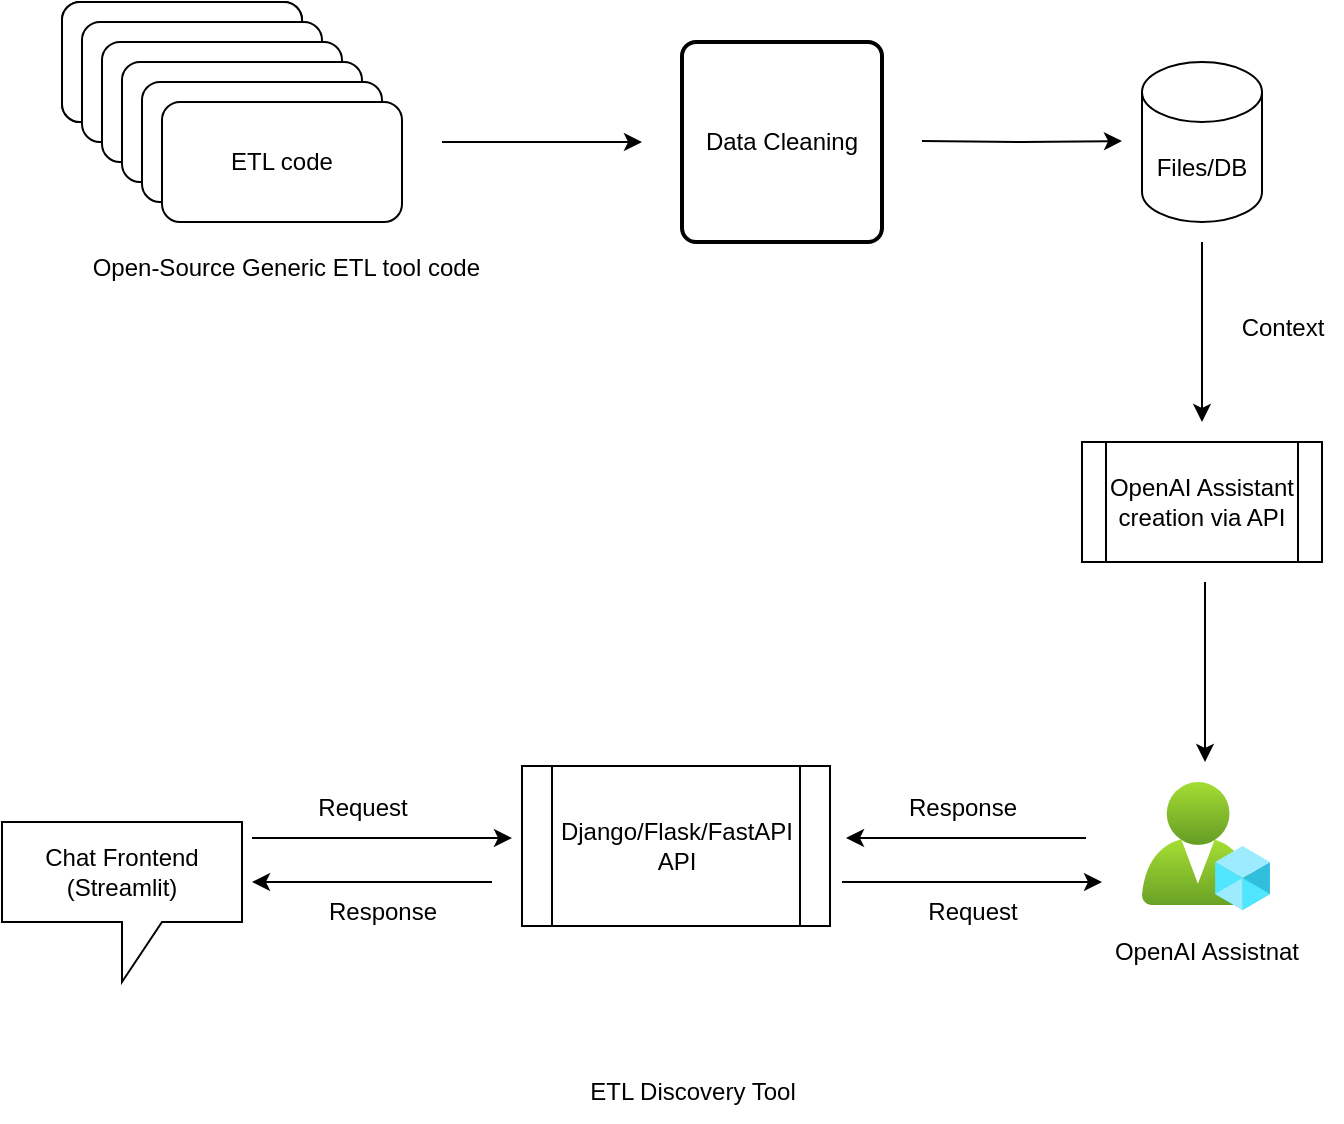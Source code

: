 <mxfile version="22.1.21" type="google">
  <diagram name="Page-1" id="nfh_A_cs3zn8_2c_K--_">
    <mxGraphModel grid="1" page="1" gridSize="10" guides="1" tooltips="1" connect="1" arrows="1" fold="1" pageScale="1" pageWidth="827" pageHeight="1169" background="none" math="0" shadow="0">
      <root>
        <mxCell id="0" />
        <mxCell id="1" parent="0" />
        <mxCell id="jm6SUSPnPgqMkgTBiLBL-2" value="" style="rounded=1;whiteSpace=wrap;html=1;" vertex="1" parent="1">
          <mxGeometry x="50" y="40" width="120" height="60" as="geometry" />
        </mxCell>
        <mxCell id="jm6SUSPnPgqMkgTBiLBL-4" value="" style="rounded=1;whiteSpace=wrap;html=1;" vertex="1" parent="1">
          <mxGeometry x="50" y="40" width="120" height="60" as="geometry" />
        </mxCell>
        <mxCell id="jm6SUSPnPgqMkgTBiLBL-5" value="" style="rounded=1;whiteSpace=wrap;html=1;" vertex="1" parent="1">
          <mxGeometry x="60" y="50" width="120" height="60" as="geometry" />
        </mxCell>
        <mxCell id="jm6SUSPnPgqMkgTBiLBL-6" value="" style="rounded=1;whiteSpace=wrap;html=1;" vertex="1" parent="1">
          <mxGeometry x="70" y="60" width="120" height="60" as="geometry" />
        </mxCell>
        <mxCell id="jm6SUSPnPgqMkgTBiLBL-7" value="" style="rounded=1;whiteSpace=wrap;html=1;" vertex="1" parent="1">
          <mxGeometry x="80" y="70" width="120" height="60" as="geometry" />
        </mxCell>
        <mxCell id="jm6SUSPnPgqMkgTBiLBL-8" value="" style="rounded=1;whiteSpace=wrap;html=1;" vertex="1" parent="1">
          <mxGeometry x="90" y="80" width="120" height="60" as="geometry" />
        </mxCell>
        <mxCell id="jm6SUSPnPgqMkgTBiLBL-9" value="ETL code" style="rounded=1;whiteSpace=wrap;html=1;" vertex="1" parent="1">
          <mxGeometry x="100" y="90" width="120" height="60" as="geometry" />
        </mxCell>
        <mxCell id="jm6SUSPnPgqMkgTBiLBL-10" value="&amp;nbsp;Open-Source Generic ETL tool code" style="text;html=1;align=center;verticalAlign=middle;resizable=0;points=[];autosize=1;strokeColor=none;fillColor=none;" vertex="1" parent="1">
          <mxGeometry x="50" y="158" width="220" height="30" as="geometry" />
        </mxCell>
        <mxCell id="jm6SUSPnPgqMkgTBiLBL-11" value="" style="endArrow=classic;html=1;rounded=0;" edge="1" parent="1">
          <mxGeometry width="50" height="50" relative="1" as="geometry">
            <mxPoint x="240" y="110" as="sourcePoint" />
            <mxPoint x="340" y="110" as="targetPoint" />
          </mxGeometry>
        </mxCell>
        <mxCell id="jm6SUSPnPgqMkgTBiLBL-12" value="Files/DB" style="shape=cylinder3;whiteSpace=wrap;html=1;boundedLbl=1;backgroundOutline=1;size=15;" vertex="1" parent="1">
          <mxGeometry x="590" y="70" width="60" height="80" as="geometry" />
        </mxCell>
        <mxCell id="jm6SUSPnPgqMkgTBiLBL-14" value="Data Cleaning" style="rounded=1;whiteSpace=wrap;html=1;absoluteArcSize=1;arcSize=14;strokeWidth=2;" vertex="1" parent="1">
          <mxGeometry x="360" y="60" width="100" height="100" as="geometry" />
        </mxCell>
        <mxCell id="jm6SUSPnPgqMkgTBiLBL-15" value="" style="endArrow=classic;html=1;rounded=0;" edge="1" parent="1">
          <mxGeometry width="50" height="50" relative="1" as="geometry">
            <mxPoint x="480" y="109.5" as="sourcePoint" />
            <mxPoint x="580" y="109.5" as="targetPoint" />
            <Array as="points">
              <mxPoint x="530" y="110" />
            </Array>
          </mxGeometry>
        </mxCell>
        <mxCell id="jm6SUSPnPgqMkgTBiLBL-16" value="" style="endArrow=classic;html=1;rounded=0;" edge="1" parent="1">
          <mxGeometry width="50" height="50" relative="1" as="geometry">
            <mxPoint x="620" y="160" as="sourcePoint" />
            <mxPoint x="620" y="250" as="targetPoint" />
            <Array as="points" />
          </mxGeometry>
        </mxCell>
        <mxCell id="jm6SUSPnPgqMkgTBiLBL-17" value="OpenAI Assistant creation via API" style="shape=process;whiteSpace=wrap;html=1;backgroundOutline=1;" vertex="1" parent="1">
          <mxGeometry x="560" y="260" width="120" height="60" as="geometry" />
        </mxCell>
        <mxCell id="jm6SUSPnPgqMkgTBiLBL-18" value="Context" style="text;html=1;align=center;verticalAlign=middle;resizable=0;points=[];autosize=1;strokeColor=none;fillColor=none;" vertex="1" parent="1">
          <mxGeometry x="630" y="188" width="60" height="30" as="geometry" />
        </mxCell>
        <mxCell id="jm6SUSPnPgqMkgTBiLBL-19" value="" style="image;aspect=fixed;html=1;points=[];align=center;fontSize=12;image=img/lib/azure2/intune/Azure_AD_Roles_and_Administrators.svg;" vertex="1" parent="1">
          <mxGeometry x="590" y="430" width="64" height="64" as="geometry" />
        </mxCell>
        <mxCell id="jm6SUSPnPgqMkgTBiLBL-20" value="" style="endArrow=classic;html=1;rounded=0;" edge="1" parent="1">
          <mxGeometry width="50" height="50" relative="1" as="geometry">
            <mxPoint x="621.5" y="330" as="sourcePoint" />
            <mxPoint x="621.5" y="420" as="targetPoint" />
            <Array as="points" />
          </mxGeometry>
        </mxCell>
        <mxCell id="jm6SUSPnPgqMkgTBiLBL-21" value="OpenAI Assistnat" style="text;html=1;align=center;verticalAlign=middle;resizable=0;points=[];autosize=1;strokeColor=none;fillColor=none;" vertex="1" parent="1">
          <mxGeometry x="562" y="500" width="120" height="30" as="geometry" />
        </mxCell>
        <mxCell id="jm6SUSPnPgqMkgTBiLBL-22" value="Django/Flask/FastAPI API" style="shape=process;whiteSpace=wrap;html=1;backgroundOutline=1;" vertex="1" parent="1">
          <mxGeometry x="280" y="422" width="154" height="80" as="geometry" />
        </mxCell>
        <mxCell id="jm6SUSPnPgqMkgTBiLBL-24" value="" style="endArrow=classic;html=1;rounded=0;" edge="1" parent="1">
          <mxGeometry width="50" height="50" relative="1" as="geometry">
            <mxPoint x="440" y="480" as="sourcePoint" />
            <mxPoint x="570" y="480" as="targetPoint" />
          </mxGeometry>
        </mxCell>
        <mxCell id="jm6SUSPnPgqMkgTBiLBL-25" value="Request" style="text;html=1;align=center;verticalAlign=middle;resizable=0;points=[];autosize=1;strokeColor=none;fillColor=none;" vertex="1" parent="1">
          <mxGeometry x="470" y="480" width="70" height="30" as="geometry" />
        </mxCell>
        <mxCell id="jm6SUSPnPgqMkgTBiLBL-26" value="" style="endArrow=classic;html=1;rounded=0;" edge="1" parent="1">
          <mxGeometry width="50" height="50" relative="1" as="geometry">
            <mxPoint x="562" y="458" as="sourcePoint" />
            <mxPoint x="442" y="458" as="targetPoint" />
          </mxGeometry>
        </mxCell>
        <mxCell id="jm6SUSPnPgqMkgTBiLBL-27" value="Response" style="text;html=1;align=center;verticalAlign=middle;resizable=0;points=[];autosize=1;strokeColor=none;fillColor=none;" vertex="1" parent="1">
          <mxGeometry x="460" y="427.5" width="80" height="30" as="geometry" />
        </mxCell>
        <mxCell id="jm6SUSPnPgqMkgTBiLBL-30" value="" style="endArrow=classic;html=1;rounded=0;" edge="1" parent="1">
          <mxGeometry width="50" height="50" relative="1" as="geometry">
            <mxPoint x="145" y="458" as="sourcePoint" />
            <mxPoint x="275" y="458" as="targetPoint" />
            <Array as="points">
              <mxPoint x="205" y="458" />
            </Array>
          </mxGeometry>
        </mxCell>
        <mxCell id="jm6SUSPnPgqMkgTBiLBL-31" value="Request" style="text;html=1;align=center;verticalAlign=middle;resizable=0;points=[];autosize=1;strokeColor=none;fillColor=none;" vertex="1" parent="1">
          <mxGeometry x="165" y="428" width="70" height="30" as="geometry" />
        </mxCell>
        <mxCell id="jm6SUSPnPgqMkgTBiLBL-33" value="" style="endArrow=classic;html=1;rounded=0;" edge="1" parent="1">
          <mxGeometry width="50" height="50" relative="1" as="geometry">
            <mxPoint x="265" y="480" as="sourcePoint" />
            <mxPoint x="145" y="480" as="targetPoint" />
          </mxGeometry>
        </mxCell>
        <mxCell id="jm6SUSPnPgqMkgTBiLBL-34" value="Response" style="text;html=1;align=center;verticalAlign=middle;resizable=0;points=[];autosize=1;strokeColor=none;fillColor=none;" vertex="1" parent="1">
          <mxGeometry x="170" y="480" width="80" height="30" as="geometry" />
        </mxCell>
        <mxCell id="jm6SUSPnPgqMkgTBiLBL-35" value="ETL Discovery Tool" style="text;html=1;align=center;verticalAlign=middle;resizable=0;points=[];autosize=1;strokeColor=none;fillColor=none;" vertex="1" parent="1">
          <mxGeometry x="300" y="570" width="130" height="30" as="geometry" />
        </mxCell>
        <mxCell id="jm6SUSPnPgqMkgTBiLBL-37" value="Chat Frontend&lt;br&gt;(Streamlit)" style="shape=callout;whiteSpace=wrap;html=1;perimeter=calloutPerimeter;" vertex="1" parent="1">
          <mxGeometry x="20" y="450" width="120" height="80" as="geometry" />
        </mxCell>
      </root>
    </mxGraphModel>
  </diagram>
</mxfile>
